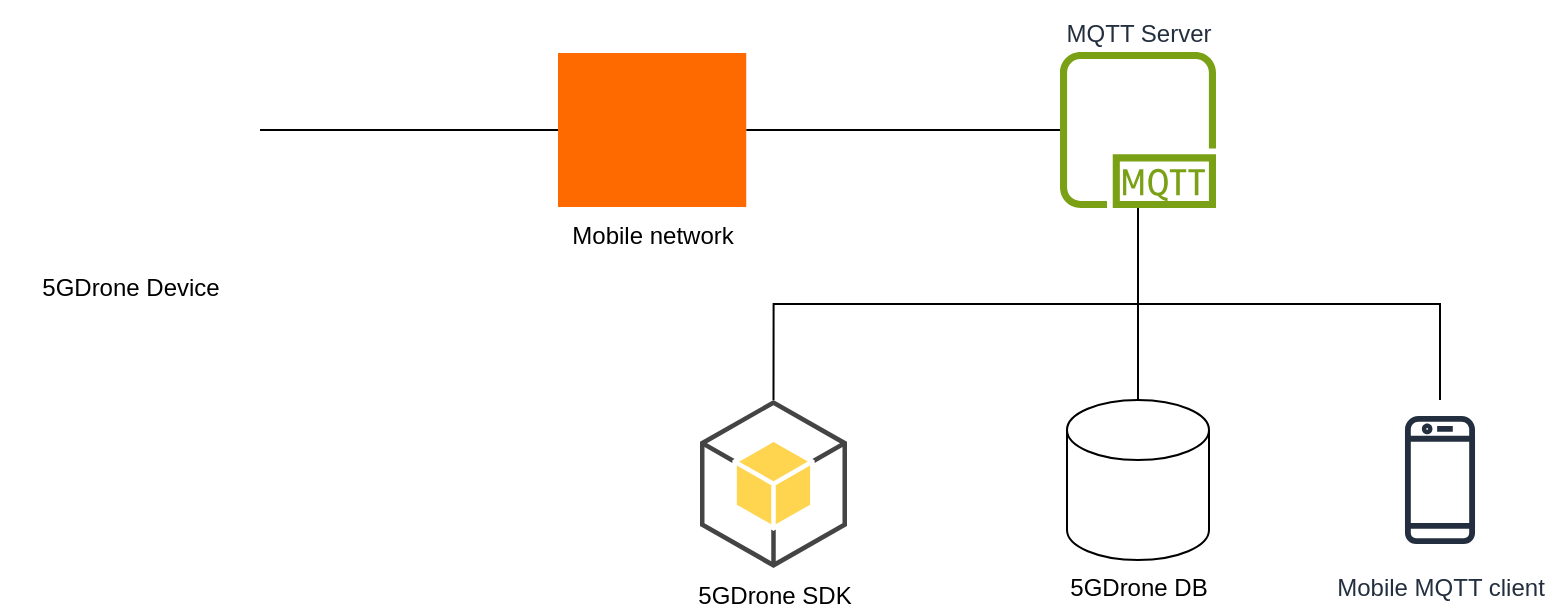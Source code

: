 <mxfile version="28.0.6">
  <diagram name="Página-1" id="gGvhY349-vf_QZdIpYW1">
    <mxGraphModel dx="2066" dy="743" grid="1" gridSize="10" guides="1" tooltips="1" connect="1" arrows="1" fold="1" page="1" pageScale="1" pageWidth="827" pageHeight="1169" math="0" shadow="0">
      <root>
        <mxCell id="0" />
        <mxCell id="1" parent="0" />
        <mxCell id="CMt7DkQ_DYwSQyB2Q8L9-1" value="5GDrone Device" style="shape=image;html=1;verticalAlign=top;verticalLabelPosition=bottom;labelBackgroundColor=#ffffff;imageAspect=0;aspect=fixed;image=https://icons.diagrams.net/icon-cache1/Fruit-2455/Fruit_iconfree_Filled_Outline_raspberry-healthy-organic-food-fruit_icon-896.svg" vertex="1" parent="1">
          <mxGeometry x="40" y="80" width="130" height="130" as="geometry" />
        </mxCell>
        <mxCell id="CMt7DkQ_DYwSQyB2Q8L9-3" style="edgeStyle=orthogonalEdgeStyle;rounded=0;orthogonalLoop=1;jettySize=auto;html=1;entryX=1;entryY=0.5;entryDx=0;entryDy=0;endArrow=none;endFill=0;" edge="1" parent="1" source="CMt7DkQ_DYwSQyB2Q8L9-2" target="CMt7DkQ_DYwSQyB2Q8L9-1">
          <mxGeometry relative="1" as="geometry" />
        </mxCell>
        <mxCell id="CMt7DkQ_DYwSQyB2Q8L9-7" style="edgeStyle=orthogonalEdgeStyle;rounded=0;orthogonalLoop=1;jettySize=auto;html=1;endArrow=none;endFill=0;" edge="1" parent="1" source="CMt7DkQ_DYwSQyB2Q8L9-2" target="CMt7DkQ_DYwSQyB2Q8L9-6">
          <mxGeometry relative="1" as="geometry" />
        </mxCell>
        <mxCell id="CMt7DkQ_DYwSQyB2Q8L9-2" value="Mobile network" style="points=[];aspect=fixed;html=1;align=center;shadow=0;dashed=0;fillColor=#FF6A00;strokeColor=none;shape=mxgraph.alibaba_cloud.ccn_cloud_connect_network;verticalAlign=top;labelPosition=center;verticalLabelPosition=bottom;" vertex="1" parent="1">
          <mxGeometry x="319" y="106.5" width="94.11" height="77" as="geometry" />
        </mxCell>
        <mxCell id="CMt7DkQ_DYwSQyB2Q8L9-6" value="MQTT Server" style="sketch=0;outlineConnect=0;fontColor=#232F3E;gradientColor=none;fillColor=#7AA116;strokeColor=none;dashed=0;verticalLabelPosition=top;verticalAlign=bottom;align=center;html=1;fontSize=12;fontStyle=0;aspect=fixed;pointerEvents=1;shape=mxgraph.aws4.mqtt_protocol;labelPosition=center;" vertex="1" parent="1">
          <mxGeometry x="570" y="106" width="78" height="78" as="geometry" />
        </mxCell>
        <mxCell id="CMt7DkQ_DYwSQyB2Q8L9-9" style="edgeStyle=orthogonalEdgeStyle;rounded=0;orthogonalLoop=1;jettySize=auto;html=1;exitX=0.5;exitY=0;exitDx=0;exitDy=0;exitPerimeter=0;endArrow=none;endFill=0;" edge="1" parent="1" source="CMt7DkQ_DYwSQyB2Q8L9-8" target="CMt7DkQ_DYwSQyB2Q8L9-6">
          <mxGeometry relative="1" as="geometry" />
        </mxCell>
        <mxCell id="CMt7DkQ_DYwSQyB2Q8L9-8" value="5GDrone&amp;nbsp;&lt;span style=&quot;background-color: transparent; color: light-dark(rgb(0, 0, 0), rgb(255, 255, 255));&quot;&gt;SDK&lt;/span&gt;" style="outlineConnect=0;dashed=0;verticalLabelPosition=bottom;verticalAlign=top;align=center;html=1;shape=mxgraph.aws3.android;fillColor=#FFD44F;gradientColor=none;" vertex="1" parent="1">
          <mxGeometry x="390" y="280" width="73.5" height="84" as="geometry" />
        </mxCell>
        <mxCell id="CMt7DkQ_DYwSQyB2Q8L9-13" style="edgeStyle=orthogonalEdgeStyle;rounded=0;orthogonalLoop=1;jettySize=auto;html=1;endArrow=none;endFill=0;exitX=0.5;exitY=0;exitDx=0;exitDy=0;exitPerimeter=0;" edge="1" parent="1" source="CMt7DkQ_DYwSQyB2Q8L9-12" target="CMt7DkQ_DYwSQyB2Q8L9-6">
          <mxGeometry relative="1" as="geometry" />
        </mxCell>
        <mxCell id="CMt7DkQ_DYwSQyB2Q8L9-12" value="Mobile MQTT client" style="sketch=0;outlineConnect=0;fontColor=#232F3E;gradientColor=none;strokeColor=#232F3E;fillColor=#ffffff;dashed=0;verticalLabelPosition=bottom;verticalAlign=top;align=center;html=1;fontSize=12;fontStyle=0;aspect=fixed;shape=mxgraph.aws4.resourceIcon;resIcon=mxgraph.aws4.mobile_client;" vertex="1" parent="1">
          <mxGeometry x="720" y="280" width="80" height="80" as="geometry" />
        </mxCell>
        <mxCell id="CMt7DkQ_DYwSQyB2Q8L9-15" style="edgeStyle=orthogonalEdgeStyle;rounded=0;orthogonalLoop=1;jettySize=auto;html=1;endArrow=none;endFill=0;" edge="1" parent="1" source="CMt7DkQ_DYwSQyB2Q8L9-14" target="CMt7DkQ_DYwSQyB2Q8L9-6">
          <mxGeometry relative="1" as="geometry" />
        </mxCell>
        <mxCell id="CMt7DkQ_DYwSQyB2Q8L9-14" value="5GDrone DB" style="shape=cylinder3;whiteSpace=wrap;html=1;boundedLbl=1;backgroundOutline=1;size=15;labelPosition=center;verticalLabelPosition=bottom;align=center;verticalAlign=top;" vertex="1" parent="1">
          <mxGeometry x="573.5" y="280" width="71" height="80" as="geometry" />
        </mxCell>
      </root>
    </mxGraphModel>
  </diagram>
</mxfile>
